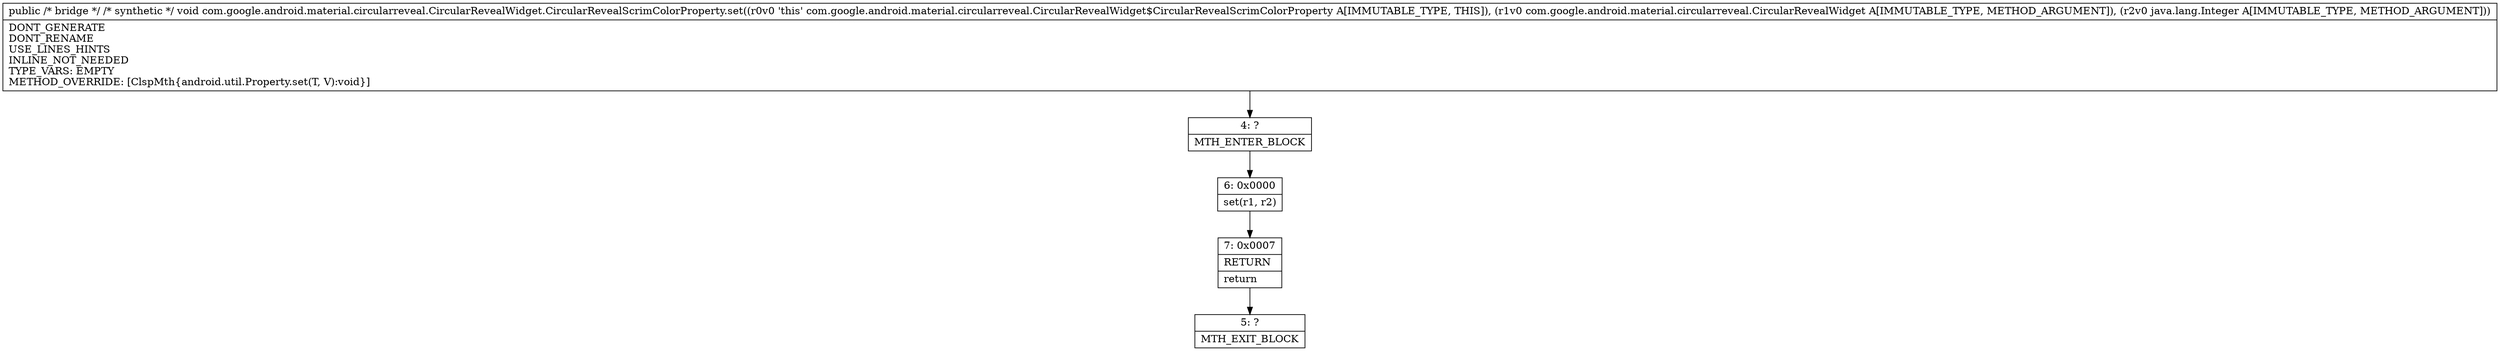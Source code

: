 digraph "CFG forcom.google.android.material.circularreveal.CircularRevealWidget.CircularRevealScrimColorProperty.set(Ljava\/lang\/Object;Ljava\/lang\/Object;)V" {
Node_4 [shape=record,label="{4\:\ ?|MTH_ENTER_BLOCK\l}"];
Node_6 [shape=record,label="{6\:\ 0x0000|set(r1, r2)\l}"];
Node_7 [shape=record,label="{7\:\ 0x0007|RETURN\l|return\l}"];
Node_5 [shape=record,label="{5\:\ ?|MTH_EXIT_BLOCK\l}"];
MethodNode[shape=record,label="{public \/* bridge *\/ \/* synthetic *\/ void com.google.android.material.circularreveal.CircularRevealWidget.CircularRevealScrimColorProperty.set((r0v0 'this' com.google.android.material.circularreveal.CircularRevealWidget$CircularRevealScrimColorProperty A[IMMUTABLE_TYPE, THIS]), (r1v0 com.google.android.material.circularreveal.CircularRevealWidget A[IMMUTABLE_TYPE, METHOD_ARGUMENT]), (r2v0 java.lang.Integer A[IMMUTABLE_TYPE, METHOD_ARGUMENT]))  | DONT_GENERATE\lDONT_RENAME\lUSE_LINES_HINTS\lINLINE_NOT_NEEDED\lTYPE_VARS: EMPTY\lMETHOD_OVERRIDE: [ClspMth\{android.util.Property.set(T, V):void\}]\l}"];
MethodNode -> Node_4;Node_4 -> Node_6;
Node_6 -> Node_7;
Node_7 -> Node_5;
}

